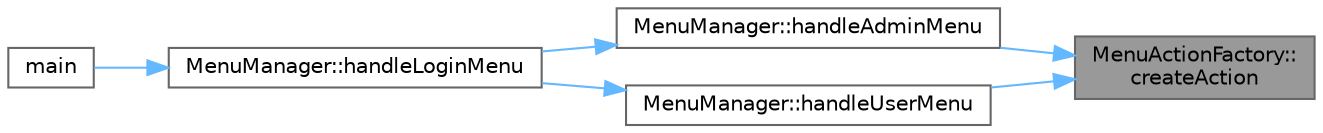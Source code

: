 digraph "MenuActionFactory::createAction"
{
 // LATEX_PDF_SIZE
  bgcolor="transparent";
  edge [fontname=Helvetica,fontsize=10,labelfontname=Helvetica,labelfontsize=10];
  node [fontname=Helvetica,fontsize=10,shape=box,height=0.2,width=0.4];
  rankdir="RL";
  Node1 [id="Node000001",label="MenuActionFactory::\lcreateAction",height=0.2,width=0.4,color="gray40", fillcolor="grey60", style="filled", fontcolor="black",tooltip="Phương thức tạo đối tượng hành động tương ứng với lựa chọn menu của người dùng."];
  Node1 -> Node2 [id="edge1_Node000001_Node000002",dir="back",color="steelblue1",style="solid",tooltip=" "];
  Node2 [id="Node000002",label="MenuManager::handleAdminMenu",height=0.2,width=0.4,color="grey40", fillcolor="white", style="filled",URL="$class_menu_manager.html#ab9eb817a98ce99de3f9ec9085c7b5047",tooltip="Phương thức xử lý menu của admin, hiển thị các lựa chọn và thực hiện hành động tương ứng."];
  Node2 -> Node3 [id="edge2_Node000002_Node000003",dir="back",color="steelblue1",style="solid",tooltip=" "];
  Node3 [id="Node000003",label="MenuManager::handleLoginMenu",height=0.2,width=0.4,color="grey40", fillcolor="white", style="filled",URL="$class_menu_manager.html#adf186d5845ae71077d7cb24d789b87f9",tooltip="Phương thức xử lý menu đăng nhập, bao gồm xác thực người dùng và chuyển đến menu tương ứng."];
  Node3 -> Node4 [id="edge3_Node000003_Node000004",dir="back",color="steelblue1",style="solid",tooltip=" "];
  Node4 [id="Node000004",label="main",height=0.2,width=0.4,color="grey40", fillcolor="white", style="filled",URL="$main_8cpp.html#ae66f6b31b5ad750f1fe042a706a4e3d4",tooltip=" "];
  Node1 -> Node5 [id="edge4_Node000001_Node000005",dir="back",color="steelblue1",style="solid",tooltip=" "];
  Node5 [id="Node000005",label="MenuManager::handleUserMenu",height=0.2,width=0.4,color="grey40", fillcolor="white", style="filled",URL="$class_menu_manager.html#aaeac36b924ef1421613aaa4ae1053e75",tooltip="Phương thức xử lý menu của người dùng, hiển thị các lựa chọn và thực hiện hành động tương ứng."];
  Node5 -> Node3 [id="edge5_Node000005_Node000003",dir="back",color="steelblue1",style="solid",tooltip=" "];
}
